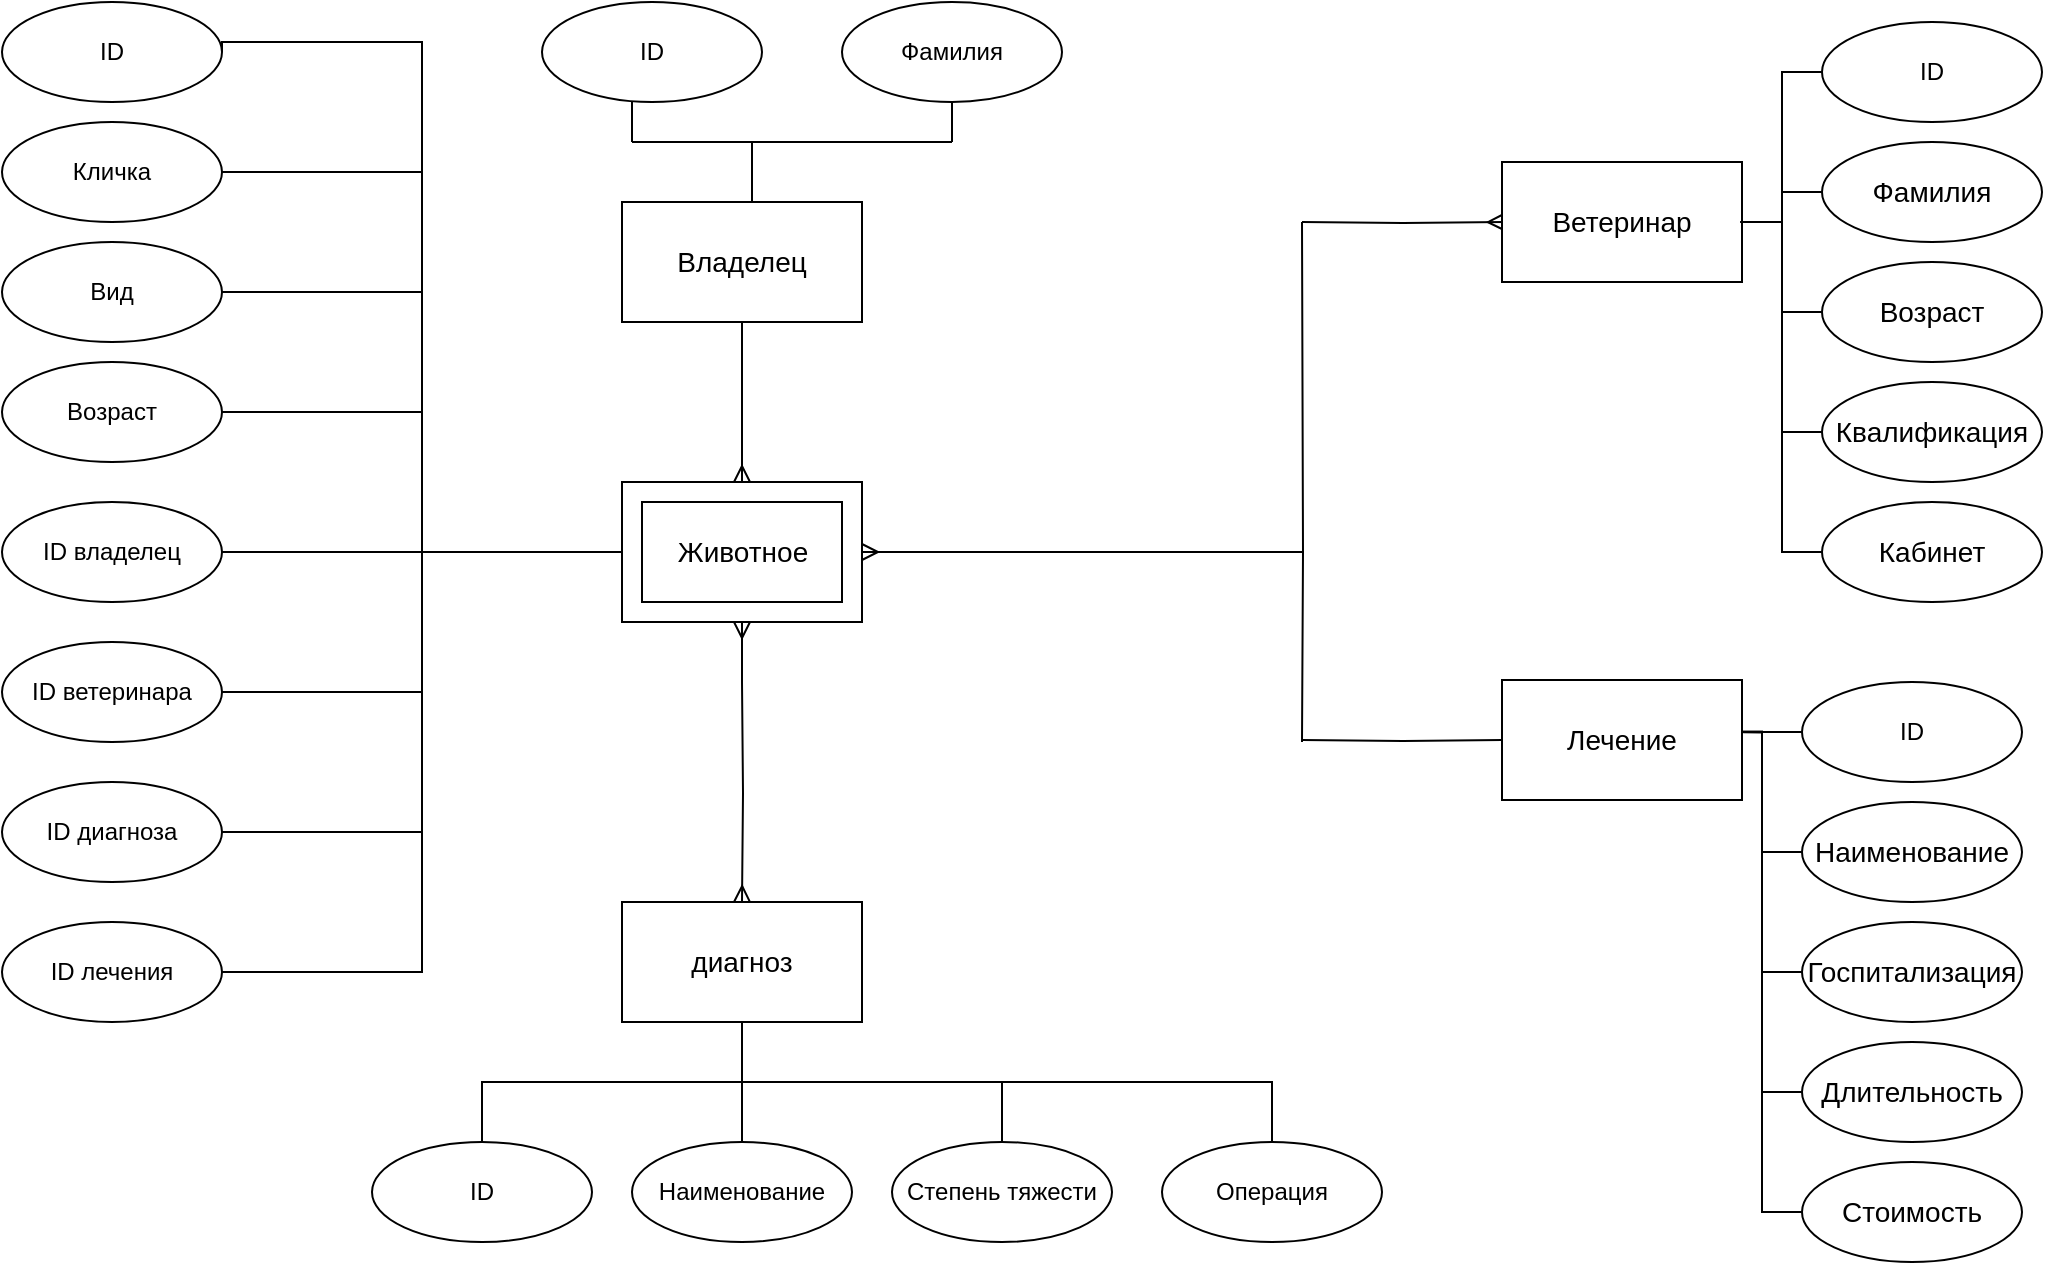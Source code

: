<mxfile version="20.3.6" type="device"><diagram id="wUNqaY1Exe7deNwmy3iC" name="Страница 1"><mxGraphModel dx="1422" dy="772" grid="1" gridSize="10" guides="1" tooltips="1" connect="1" arrows="1" fold="1" page="1" pageScale="1" pageWidth="1169" pageHeight="827" math="0" shadow="0"><root><mxCell id="0"/><mxCell id="1" parent="0"/><mxCell id="NVP2eIRXsjrryotyQ8Kv-4" value="" style="group" parent="1" vertex="1" connectable="0"><mxGeometry x="390" y="320" width="120" height="70" as="geometry"/></mxCell><mxCell id="NVP2eIRXsjrryotyQ8Kv-2" value="" style="verticalLabelPosition=bottom;verticalAlign=top;html=1;shape=mxgraph.basic.frame;dx=10;" parent="NVP2eIRXsjrryotyQ8Kv-4" vertex="1"><mxGeometry width="120.0" height="70" as="geometry"/></mxCell><mxCell id="NVP2eIRXsjrryotyQ8Kv-3" value="&lt;font style=&quot;font-size: 14px&quot;&gt;Животное&lt;/font&gt;" style="text;html=1;align=center;verticalAlign=middle;resizable=0;points=[];autosize=1;strokeColor=none;fillColor=none;" parent="NVP2eIRXsjrryotyQ8Kv-4" vertex="1"><mxGeometry x="20.005" y="25" width="80" height="20" as="geometry"/></mxCell><mxCell id="NVP2eIRXsjrryotyQ8Kv-13" style="edgeStyle=orthogonalEdgeStyle;rounded=0;orthogonalLoop=1;jettySize=auto;html=1;entryX=0.5;entryY=0;entryDx=0;entryDy=0;endArrow=ERmany;endFill=0;" parent="1" target="NVP2eIRXsjrryotyQ8Kv-6" edge="1"><mxGeometry relative="1" as="geometry"><mxPoint x="450" y="420" as="sourcePoint"/></mxGeometry></mxCell><mxCell id="NVP2eIRXsjrryotyQ8Kv-14" style="edgeStyle=orthogonalEdgeStyle;rounded=0;orthogonalLoop=1;jettySize=auto;html=1;exitX=0.5;exitY=0;exitDx=0;exitDy=0;entryX=0.5;entryY=1;entryDx=0;entryDy=0;entryPerimeter=0;endArrow=ERmany;endFill=0;" parent="1" target="NVP2eIRXsjrryotyQ8Kv-2" edge="1"><mxGeometry relative="1" as="geometry"><mxPoint x="450" y="420" as="sourcePoint"/></mxGeometry></mxCell><mxCell id="NVP2eIRXsjrryotyQ8Kv-10" style="edgeStyle=orthogonalEdgeStyle;rounded=0;orthogonalLoop=1;jettySize=auto;html=1;entryX=0.5;entryY=0;entryDx=0;entryDy=0;endArrow=none;endFill=0;" parent="1" source="NVP2eIRXsjrryotyQ8Kv-6" target="NVP2eIRXsjrryotyQ8Kv-8" edge="1"><mxGeometry relative="1" as="geometry"/></mxCell><mxCell id="NVP2eIRXsjrryotyQ8Kv-6" value="&lt;font style=&quot;font-size: 14px&quot;&gt;диагноз&lt;/font&gt;" style="rounded=0;whiteSpace=wrap;html=1;" parent="1" vertex="1"><mxGeometry x="390" y="530" width="120" height="60" as="geometry"/></mxCell><mxCell id="NVP2eIRXsjrryotyQ8Kv-12" style="edgeStyle=orthogonalEdgeStyle;rounded=0;orthogonalLoop=1;jettySize=auto;html=1;exitX=0.5;exitY=0;exitDx=0;exitDy=0;entryX=0.5;entryY=1;entryDx=0;entryDy=0;endArrow=none;endFill=0;" parent="1" source="NVP2eIRXsjrryotyQ8Kv-7" target="NVP2eIRXsjrryotyQ8Kv-6" edge="1"><mxGeometry relative="1" as="geometry"/></mxCell><mxCell id="NVP2eIRXsjrryotyQ8Kv-7" value="ID" style="ellipse;whiteSpace=wrap;html=1;" parent="1" vertex="1"><mxGeometry x="265" y="650" width="110" height="50" as="geometry"/></mxCell><mxCell id="NVP2eIRXsjrryotyQ8Kv-8" value="Наименование" style="ellipse;whiteSpace=wrap;html=1;" parent="1" vertex="1"><mxGeometry x="395" y="650" width="110" height="50" as="geometry"/></mxCell><mxCell id="NVP2eIRXsjrryotyQ8Kv-11" style="edgeStyle=orthogonalEdgeStyle;rounded=0;orthogonalLoop=1;jettySize=auto;html=1;exitX=0.5;exitY=0;exitDx=0;exitDy=0;entryX=0.5;entryY=1;entryDx=0;entryDy=0;endArrow=none;endFill=0;" parent="1" source="NVP2eIRXsjrryotyQ8Kv-9" target="NVP2eIRXsjrryotyQ8Kv-6" edge="1"><mxGeometry relative="1" as="geometry"/></mxCell><mxCell id="NVP2eIRXsjrryotyQ8Kv-9" value="Степень тяжести" style="ellipse;whiteSpace=wrap;html=1;" parent="1" vertex="1"><mxGeometry x="525" y="650" width="110" height="50" as="geometry"/></mxCell><mxCell id="NVP2eIRXsjrryotyQ8Kv-26" style="edgeStyle=orthogonalEdgeStyle;rounded=0;orthogonalLoop=1;jettySize=auto;html=1;exitX=1;exitY=0.5;exitDx=0;exitDy=0;entryX=0;entryY=0.5;entryDx=0;entryDy=0;entryPerimeter=0;endArrow=none;endFill=0;" parent="1" source="NVP2eIRXsjrryotyQ8Kv-15" target="NVP2eIRXsjrryotyQ8Kv-2" edge="1"><mxGeometry relative="1" as="geometry"><Array as="points"><mxPoint x="190" y="100"/><mxPoint x="290" y="100"/><mxPoint x="290" y="355"/></Array></mxGeometry></mxCell><mxCell id="NVP2eIRXsjrryotyQ8Kv-15" value="ID" style="ellipse;whiteSpace=wrap;html=1;" parent="1" vertex="1"><mxGeometry x="80" y="80" width="110" height="50" as="geometry"/></mxCell><mxCell id="NVP2eIRXsjrryotyQ8Kv-25" style="edgeStyle=orthogonalEdgeStyle;rounded=0;orthogonalLoop=1;jettySize=auto;html=1;exitX=1;exitY=0.5;exitDx=0;exitDy=0;entryX=0;entryY=0.5;entryDx=0;entryDy=0;entryPerimeter=0;endArrow=none;endFill=0;" parent="1" source="NVP2eIRXsjrryotyQ8Kv-16" target="NVP2eIRXsjrryotyQ8Kv-2" edge="1"><mxGeometry relative="1" as="geometry"/></mxCell><mxCell id="NVP2eIRXsjrryotyQ8Kv-16" value="Кличка" style="ellipse;whiteSpace=wrap;html=1;" parent="1" vertex="1"><mxGeometry x="80" y="140" width="110" height="50" as="geometry"/></mxCell><mxCell id="NVP2eIRXsjrryotyQ8Kv-24" style="edgeStyle=orthogonalEdgeStyle;rounded=0;orthogonalLoop=1;jettySize=auto;html=1;exitX=1;exitY=0.5;exitDx=0;exitDy=0;entryX=0;entryY=0.5;entryDx=0;entryDy=0;entryPerimeter=0;endArrow=none;endFill=0;" parent="1" source="NVP2eIRXsjrryotyQ8Kv-17" target="NVP2eIRXsjrryotyQ8Kv-2" edge="1"><mxGeometry relative="1" as="geometry"/></mxCell><mxCell id="NVP2eIRXsjrryotyQ8Kv-17" value="Вид" style="ellipse;whiteSpace=wrap;html=1;" parent="1" vertex="1"><mxGeometry x="80" y="200" width="110" height="50" as="geometry"/></mxCell><mxCell id="NVP2eIRXsjrryotyQ8Kv-18" value="Возраст" style="ellipse;whiteSpace=wrap;html=1;" parent="1" vertex="1"><mxGeometry x="80" y="260" width="110" height="50" as="geometry"/></mxCell><mxCell id="NVP2eIRXsjrryotyQ8Kv-27" style="edgeStyle=orthogonalEdgeStyle;rounded=0;orthogonalLoop=1;jettySize=auto;html=1;exitX=1;exitY=0.5;exitDx=0;exitDy=0;entryX=0;entryY=0.5;entryDx=0;entryDy=0;entryPerimeter=0;endArrow=none;endFill=0;" parent="1" source="NVP2eIRXsjrryotyQ8Kv-19" target="NVP2eIRXsjrryotyQ8Kv-2" edge="1"><mxGeometry relative="1" as="geometry"/></mxCell><mxCell id="NVP2eIRXsjrryotyQ8Kv-19" value="ID ветеринара" style="ellipse;whiteSpace=wrap;html=1;" parent="1" vertex="1"><mxGeometry x="80" y="400" width="110" height="50" as="geometry"/></mxCell><mxCell id="NVP2eIRXsjrryotyQ8Kv-28" style="edgeStyle=orthogonalEdgeStyle;rounded=0;orthogonalLoop=1;jettySize=auto;html=1;exitX=1;exitY=0.5;exitDx=0;exitDy=0;entryX=0;entryY=0.5;entryDx=0;entryDy=0;entryPerimeter=0;endArrow=none;endFill=0;" parent="1" source="NVP2eIRXsjrryotyQ8Kv-20" target="NVP2eIRXsjrryotyQ8Kv-2" edge="1"><mxGeometry relative="1" as="geometry"/></mxCell><mxCell id="NVP2eIRXsjrryotyQ8Kv-20" value="ID диагноза" style="ellipse;whiteSpace=wrap;html=1;" parent="1" vertex="1"><mxGeometry x="80" y="470" width="110" height="50" as="geometry"/></mxCell><mxCell id="NVP2eIRXsjrryotyQ8Kv-22" style="edgeStyle=orthogonalEdgeStyle;rounded=0;orthogonalLoop=1;jettySize=auto;html=1;exitX=0;exitY=0.5;exitDx=0;exitDy=0;exitPerimeter=0;entryX=1;entryY=0.5;entryDx=0;entryDy=0;endArrow=none;endFill=0;" parent="1" source="NVP2eIRXsjrryotyQ8Kv-2" target="NVP2eIRXsjrryotyQ8Kv-18" edge="1"><mxGeometry relative="1" as="geometry"/></mxCell><mxCell id="NVP2eIRXsjrryotyQ8Kv-44" style="edgeStyle=orthogonalEdgeStyle;rounded=0;orthogonalLoop=1;jettySize=auto;html=1;exitX=1;exitY=0.5;exitDx=0;exitDy=0;entryX=0;entryY=0.5;entryDx=0;entryDy=0;entryPerimeter=0;endArrow=none;endFill=0;" parent="1" target="NVP2eIRXsjrryotyQ8Kv-32" edge="1"><mxGeometry relative="1" as="geometry"><mxPoint x="730" y="449" as="sourcePoint"/></mxGeometry></mxCell><mxCell id="NVP2eIRXsjrryotyQ8Kv-43" style="edgeStyle=orthogonalEdgeStyle;rounded=0;orthogonalLoop=1;jettySize=auto;html=1;exitX=1;exitY=0.5;exitDx=0;exitDy=0;entryX=0.008;entryY=0.5;entryDx=0;entryDy=0;entryPerimeter=0;endArrow=ERmany;endFill=0;" parent="1" target="NVP2eIRXsjrryotyQ8Kv-37" edge="1"><mxGeometry relative="1" as="geometry"><mxPoint x="730" y="190" as="sourcePoint"/></mxGeometry></mxCell><mxCell id="NVP2eIRXsjrryotyQ8Kv-34" value="" style="group" parent="1" vertex="1" connectable="0"><mxGeometry x="830" y="419" width="120" height="60" as="geometry"/></mxCell><mxCell id="NVP2eIRXsjrryotyQ8Kv-32" value="" style="verticalLabelPosition=bottom;verticalAlign=top;html=1;shape=mxgraph.basic.rect;fillColor2=none;strokeWidth=1;size=20;indent=5;" parent="NVP2eIRXsjrryotyQ8Kv-34" vertex="1"><mxGeometry width="120" height="60" as="geometry"/></mxCell><mxCell id="NVP2eIRXsjrryotyQ8Kv-33" value="&lt;font style=&quot;font-size: 14px&quot;&gt;Лечение&lt;/font&gt;" style="text;html=1;strokeColor=none;fillColor=none;align=center;verticalAlign=middle;whiteSpace=wrap;rounded=0;" parent="NVP2eIRXsjrryotyQ8Kv-34" vertex="1"><mxGeometry x="40" y="20" width="40" height="20" as="geometry"/></mxCell><mxCell id="NVP2eIRXsjrryotyQ8Kv-36" value="" style="group" parent="1" vertex="1" connectable="0"><mxGeometry x="830" y="160" width="120" height="60" as="geometry"/></mxCell><mxCell id="NVP2eIRXsjrryotyQ8Kv-37" value="" style="verticalLabelPosition=bottom;verticalAlign=top;html=1;shape=mxgraph.basic.rect;fillColor2=none;strokeWidth=1;size=20;indent=5;" parent="NVP2eIRXsjrryotyQ8Kv-36" vertex="1"><mxGeometry width="120" height="60" as="geometry"/></mxCell><mxCell id="NVP2eIRXsjrryotyQ8Kv-38" value="&lt;font style=&quot;font-size: 14px&quot;&gt;Ветеринар&lt;/font&gt;" style="text;html=1;strokeColor=none;fillColor=none;align=center;verticalAlign=middle;whiteSpace=wrap;rounded=0;" parent="NVP2eIRXsjrryotyQ8Kv-36" vertex="1"><mxGeometry x="40" y="20" width="40" height="20" as="geometry"/></mxCell><mxCell id="NVP2eIRXsjrryotyQ8Kv-39" style="edgeStyle=orthogonalEdgeStyle;rounded=0;orthogonalLoop=1;jettySize=auto;html=1;exitX=1;exitY=0.5;exitDx=0;exitDy=0;exitPerimeter=0;endArrow=none;endFill=0;" parent="1" source="NVP2eIRXsjrryotyQ8Kv-2" edge="1"><mxGeometry relative="1" as="geometry"><mxPoint x="730" y="450" as="targetPoint"/></mxGeometry></mxCell><mxCell id="NVP2eIRXsjrryotyQ8Kv-40" style="edgeStyle=orthogonalEdgeStyle;rounded=0;orthogonalLoop=1;jettySize=auto;html=1;exitX=1;exitY=0.5;exitDx=0;exitDy=0;exitPerimeter=0;endArrow=none;endFill=0;startArrow=ERmany;startFill=0;" parent="1" source="NVP2eIRXsjrryotyQ8Kv-2" edge="1"><mxGeometry relative="1" as="geometry"><mxPoint x="730" y="190" as="targetPoint"/></mxGeometry></mxCell><mxCell id="NVP2eIRXsjrryotyQ8Kv-51" style="edgeStyle=orthogonalEdgeStyle;rounded=0;orthogonalLoop=1;jettySize=auto;html=1;exitX=0;exitY=0.5;exitDx=0;exitDy=0;entryX=1;entryY=0.5;entryDx=0;entryDy=0;entryPerimeter=0;endArrow=none;endFill=0;" parent="1" source="NVP2eIRXsjrryotyQ8Kv-45" target="NVP2eIRXsjrryotyQ8Kv-37" edge="1"><mxGeometry relative="1" as="geometry"/></mxCell><mxCell id="NVP2eIRXsjrryotyQ8Kv-45" value="ID" style="ellipse;whiteSpace=wrap;html=1;" parent="1" vertex="1"><mxGeometry x="990" y="90" width="110" height="50" as="geometry"/></mxCell><mxCell id="NVP2eIRXsjrryotyQ8Kv-46" value="&lt;font style=&quot;font-size: 14px&quot;&gt;Фамилия&lt;/font&gt;" style="ellipse;whiteSpace=wrap;html=1;" parent="1" vertex="1"><mxGeometry x="990" y="150" width="110" height="50" as="geometry"/></mxCell><mxCell id="NVP2eIRXsjrryotyQ8Kv-52" style="edgeStyle=orthogonalEdgeStyle;rounded=0;orthogonalLoop=1;jettySize=auto;html=1;exitX=0;exitY=0.5;exitDx=0;exitDy=0;entryX=1.017;entryY=0.5;entryDx=0;entryDy=0;entryPerimeter=0;endArrow=none;endFill=0;" parent="1" source="NVP2eIRXsjrryotyQ8Kv-47" target="NVP2eIRXsjrryotyQ8Kv-37" edge="1"><mxGeometry relative="1" as="geometry"/></mxCell><mxCell id="NVP2eIRXsjrryotyQ8Kv-47" value="&lt;font style=&quot;font-size: 14px&quot;&gt;Возраст&lt;/font&gt;" style="ellipse;whiteSpace=wrap;html=1;" parent="1" vertex="1"><mxGeometry x="990" y="210" width="110" height="50" as="geometry"/></mxCell><mxCell id="NVP2eIRXsjrryotyQ8Kv-54" style="edgeStyle=orthogonalEdgeStyle;rounded=0;orthogonalLoop=1;jettySize=auto;html=1;exitX=0;exitY=0.5;exitDx=0;exitDy=0;entryX=1;entryY=0.5;entryDx=0;entryDy=0;entryPerimeter=0;endArrow=none;endFill=0;" parent="1" source="NVP2eIRXsjrryotyQ8Kv-48" target="NVP2eIRXsjrryotyQ8Kv-37" edge="1"><mxGeometry relative="1" as="geometry"/></mxCell><mxCell id="NVP2eIRXsjrryotyQ8Kv-48" value="&lt;font style=&quot;font-size: 14px&quot;&gt;Квалификация&lt;/font&gt;" style="ellipse;whiteSpace=wrap;html=1;" parent="1" vertex="1"><mxGeometry x="990" y="270" width="110" height="50" as="geometry"/></mxCell><mxCell id="NVP2eIRXsjrryotyQ8Kv-55" style="edgeStyle=orthogonalEdgeStyle;rounded=0;orthogonalLoop=1;jettySize=auto;html=1;exitX=0;exitY=0.5;exitDx=0;exitDy=0;entryX=0.992;entryY=0.5;entryDx=0;entryDy=0;entryPerimeter=0;endArrow=none;endFill=0;" parent="1" source="NVP2eIRXsjrryotyQ8Kv-49" target="NVP2eIRXsjrryotyQ8Kv-37" edge="1"><mxGeometry relative="1" as="geometry"/></mxCell><mxCell id="NVP2eIRXsjrryotyQ8Kv-49" value="&lt;span style=&quot;font-size: 14px&quot;&gt;Кабинет&lt;/span&gt;" style="ellipse;whiteSpace=wrap;html=1;" parent="1" vertex="1"><mxGeometry x="990" y="330" width="110" height="50" as="geometry"/></mxCell><mxCell id="NVP2eIRXsjrryotyQ8Kv-50" style="edgeStyle=orthogonalEdgeStyle;rounded=0;orthogonalLoop=1;jettySize=auto;html=1;entryX=0;entryY=0.5;entryDx=0;entryDy=0;endArrow=none;endFill=0;" parent="1" source="NVP2eIRXsjrryotyQ8Kv-37" target="NVP2eIRXsjrryotyQ8Kv-46" edge="1"><mxGeometry relative="1" as="geometry"/></mxCell><mxCell id="NVP2eIRXsjrryotyQ8Kv-64" style="edgeStyle=orthogonalEdgeStyle;rounded=0;orthogonalLoop=1;jettySize=auto;html=1;exitX=0;exitY=0.5;exitDx=0;exitDy=0;entryX=1.001;entryY=0.421;entryDx=0;entryDy=0;entryPerimeter=0;endArrow=none;endFill=0;" parent="1" source="NVP2eIRXsjrryotyQ8Kv-56" target="NVP2eIRXsjrryotyQ8Kv-32" edge="1"><mxGeometry relative="1" as="geometry"/></mxCell><mxCell id="NVP2eIRXsjrryotyQ8Kv-56" value="ID" style="ellipse;whiteSpace=wrap;html=1;" parent="1" vertex="1"><mxGeometry x="980" y="420" width="110" height="50" as="geometry"/></mxCell><mxCell id="NVP2eIRXsjrryotyQ8Kv-65" style="edgeStyle=orthogonalEdgeStyle;rounded=0;orthogonalLoop=1;jettySize=auto;html=1;exitX=0;exitY=0.5;exitDx=0;exitDy=0;entryX=1.003;entryY=0.428;entryDx=0;entryDy=0;entryPerimeter=0;endArrow=none;endFill=0;" parent="1" source="NVP2eIRXsjrryotyQ8Kv-57" target="NVP2eIRXsjrryotyQ8Kv-32" edge="1"><mxGeometry relative="1" as="geometry"><Array as="points"><mxPoint x="960" y="505"/><mxPoint x="960" y="445"/><mxPoint x="950" y="445"/></Array></mxGeometry></mxCell><mxCell id="NVP2eIRXsjrryotyQ8Kv-57" value="&lt;font style=&quot;font-size: 14px&quot;&gt;Наименование&lt;/font&gt;" style="ellipse;whiteSpace=wrap;html=1;" parent="1" vertex="1"><mxGeometry x="980" y="480" width="110" height="50" as="geometry"/></mxCell><mxCell id="NVP2eIRXsjrryotyQ8Kv-66" style="edgeStyle=orthogonalEdgeStyle;rounded=0;orthogonalLoop=1;jettySize=auto;html=1;exitX=0;exitY=0.5;exitDx=0;exitDy=0;entryX=1.005;entryY=0.436;entryDx=0;entryDy=0;entryPerimeter=0;endArrow=none;endFill=0;" parent="1" source="NVP2eIRXsjrryotyQ8Kv-58" target="NVP2eIRXsjrryotyQ8Kv-32" edge="1"><mxGeometry relative="1" as="geometry"><Array as="points"><mxPoint x="960" y="565"/><mxPoint x="960" y="445"/></Array></mxGeometry></mxCell><mxCell id="NVP2eIRXsjrryotyQ8Kv-58" value="&lt;font style=&quot;font-size: 14px&quot;&gt;Госпитализация&lt;/font&gt;" style="ellipse;whiteSpace=wrap;html=1;" parent="1" vertex="1"><mxGeometry x="980" y="540" width="110" height="50" as="geometry"/></mxCell><mxCell id="NVP2eIRXsjrryotyQ8Kv-67" style="edgeStyle=orthogonalEdgeStyle;rounded=0;orthogonalLoop=1;jettySize=auto;html=1;exitX=0;exitY=0.5;exitDx=0;exitDy=0;entryX=0.999;entryY=0.432;entryDx=0;entryDy=0;entryPerimeter=0;endArrow=none;endFill=0;" parent="1" source="NVP2eIRXsjrryotyQ8Kv-59" target="NVP2eIRXsjrryotyQ8Kv-32" edge="1"><mxGeometry relative="1" as="geometry"><Array as="points"><mxPoint x="960" y="625"/><mxPoint x="960" y="445"/></Array></mxGeometry></mxCell><mxCell id="NVP2eIRXsjrryotyQ8Kv-59" value="&lt;font style=&quot;font-size: 14px&quot;&gt;Длительность&lt;/font&gt;" style="ellipse;whiteSpace=wrap;html=1;" parent="1" vertex="1"><mxGeometry x="980" y="600" width="110" height="50" as="geometry"/></mxCell><mxCell id="NVP2eIRXsjrryotyQ8Kv-68" style="edgeStyle=orthogonalEdgeStyle;rounded=0;orthogonalLoop=1;jettySize=auto;html=1;exitX=0;exitY=0.5;exitDx=0;exitDy=0;entryX=1.003;entryY=0.432;entryDx=0;entryDy=0;entryPerimeter=0;endArrow=none;endFill=0;" parent="1" source="NVP2eIRXsjrryotyQ8Kv-60" target="NVP2eIRXsjrryotyQ8Kv-32" edge="1"><mxGeometry relative="1" as="geometry"><Array as="points"><mxPoint x="960" y="685"/><mxPoint x="960" y="445"/></Array></mxGeometry></mxCell><mxCell id="NVP2eIRXsjrryotyQ8Kv-60" value="&lt;span style=&quot;font-size: 14px&quot;&gt;Стоимость&lt;/span&gt;" style="ellipse;whiteSpace=wrap;html=1;" parent="1" vertex="1"><mxGeometry x="980" y="660" width="110" height="50" as="geometry"/></mxCell><mxCell id="NVP2eIRXsjrryotyQ8Kv-71" style="edgeStyle=orthogonalEdgeStyle;rounded=0;orthogonalLoop=1;jettySize=auto;html=1;exitX=0.5;exitY=0;exitDx=0;exitDy=0;startArrow=none;startFill=0;endArrow=none;endFill=0;" parent="1" source="NVP2eIRXsjrryotyQ8Kv-70" target="NVP2eIRXsjrryotyQ8Kv-6" edge="1"><mxGeometry relative="1" as="geometry"/></mxCell><mxCell id="NVP2eIRXsjrryotyQ8Kv-70" value="Операция" style="ellipse;whiteSpace=wrap;html=1;" parent="1" vertex="1"><mxGeometry x="660" y="650" width="110" height="50" as="geometry"/></mxCell><mxCell id="tLnsnraOyqZTcuknybQ6-2" style="edgeStyle=orthogonalEdgeStyle;rounded=0;orthogonalLoop=1;jettySize=auto;html=1;exitX=1;exitY=0.5;exitDx=0;exitDy=0;entryX=0;entryY=0.5;entryDx=0;entryDy=0;entryPerimeter=0;endArrow=none;endFill=0;" parent="1" source="tLnsnraOyqZTcuknybQ6-1" target="NVP2eIRXsjrryotyQ8Kv-2" edge="1"><mxGeometry relative="1" as="geometry"/></mxCell><mxCell id="tLnsnraOyqZTcuknybQ6-1" value="ID лечения" style="ellipse;whiteSpace=wrap;html=1;" parent="1" vertex="1"><mxGeometry x="80" y="540" width="110" height="50" as="geometry"/></mxCell><mxCell id="lJ4f0gVmdKuRYt3nIHdD-4" value="" style="line;strokeWidth=1;html=1;perimeter=backbonePerimeter;points=[];outlineConnect=0;" vertex="1" parent="1"><mxGeometry x="190" y="350" width="100" height="10" as="geometry"/></mxCell><mxCell id="lJ4f0gVmdKuRYt3nIHdD-6" value="ID&amp;nbsp;владелец" style="ellipse;whiteSpace=wrap;html=1;" vertex="1" parent="1"><mxGeometry x="80" y="330" width="110" height="50" as="geometry"/></mxCell><mxCell id="lJ4f0gVmdKuRYt3nIHdD-7" value="" style="fontSize=12;html=1;endArrow=ERmany;rounded=0;jumpStyle=line;strokeWidth=1;strokeColor=#000000;entryX=0.5;entryY=0;entryDx=0;entryDy=0;entryPerimeter=0;" edge="1" parent="1" target="NVP2eIRXsjrryotyQ8Kv-2"><mxGeometry width="100" height="100" relative="1" as="geometry"><mxPoint x="450" y="240" as="sourcePoint"/><mxPoint x="460" y="100" as="targetPoint"/></mxGeometry></mxCell><mxCell id="lJ4f0gVmdKuRYt3nIHdD-8" value="" style="group" vertex="1" connectable="0" parent="1"><mxGeometry x="390" y="180" width="120" height="60" as="geometry"/></mxCell><mxCell id="lJ4f0gVmdKuRYt3nIHdD-9" value="" style="verticalLabelPosition=bottom;verticalAlign=top;html=1;shape=mxgraph.basic.rect;fillColor2=none;strokeWidth=1;size=20;indent=5;" vertex="1" parent="lJ4f0gVmdKuRYt3nIHdD-8"><mxGeometry width="120" height="60" as="geometry"/></mxCell><mxCell id="lJ4f0gVmdKuRYt3nIHdD-10" value="&lt;span style=&quot;font-size: 14px;&quot;&gt;Владелец&lt;br&gt;&lt;/span&gt;" style="text;html=1;strokeColor=none;fillColor=none;align=center;verticalAlign=middle;whiteSpace=wrap;rounded=0;" vertex="1" parent="lJ4f0gVmdKuRYt3nIHdD-8"><mxGeometry x="40" y="20" width="40" height="20" as="geometry"/></mxCell><mxCell id="lJ4f0gVmdKuRYt3nIHdD-12" value="ID" style="ellipse;whiteSpace=wrap;html=1;" vertex="1" parent="1"><mxGeometry x="350" y="80" width="110" height="50" as="geometry"/></mxCell><mxCell id="lJ4f0gVmdKuRYt3nIHdD-13" value="Фамилия" style="ellipse;whiteSpace=wrap;html=1;" vertex="1" parent="1"><mxGeometry x="500" y="80" width="110" height="50" as="geometry"/></mxCell><mxCell id="lJ4f0gVmdKuRYt3nIHdD-16" value="" style="line;strokeWidth=1;direction=south;html=1;" vertex="1" parent="1"><mxGeometry x="450" y="150" width="10" height="30" as="geometry"/></mxCell><mxCell id="lJ4f0gVmdKuRYt3nIHdD-17" value="" style="line;strokeWidth=1;html=1;perimeter=backbonePerimeter;points=[];outlineConnect=0;" vertex="1" parent="1"><mxGeometry x="395" y="145" width="160" height="10" as="geometry"/></mxCell><mxCell id="lJ4f0gVmdKuRYt3nIHdD-18" value="" style="line;strokeWidth=1;direction=south;html=1;" vertex="1" parent="1"><mxGeometry x="550" y="130" width="10" height="20" as="geometry"/></mxCell><mxCell id="lJ4f0gVmdKuRYt3nIHdD-19" value="" style="line;strokeWidth=1;direction=south;html=1;" vertex="1" parent="1"><mxGeometry x="390" y="130" width="10" height="20" as="geometry"/></mxCell></root></mxGraphModel></diagram></mxfile>